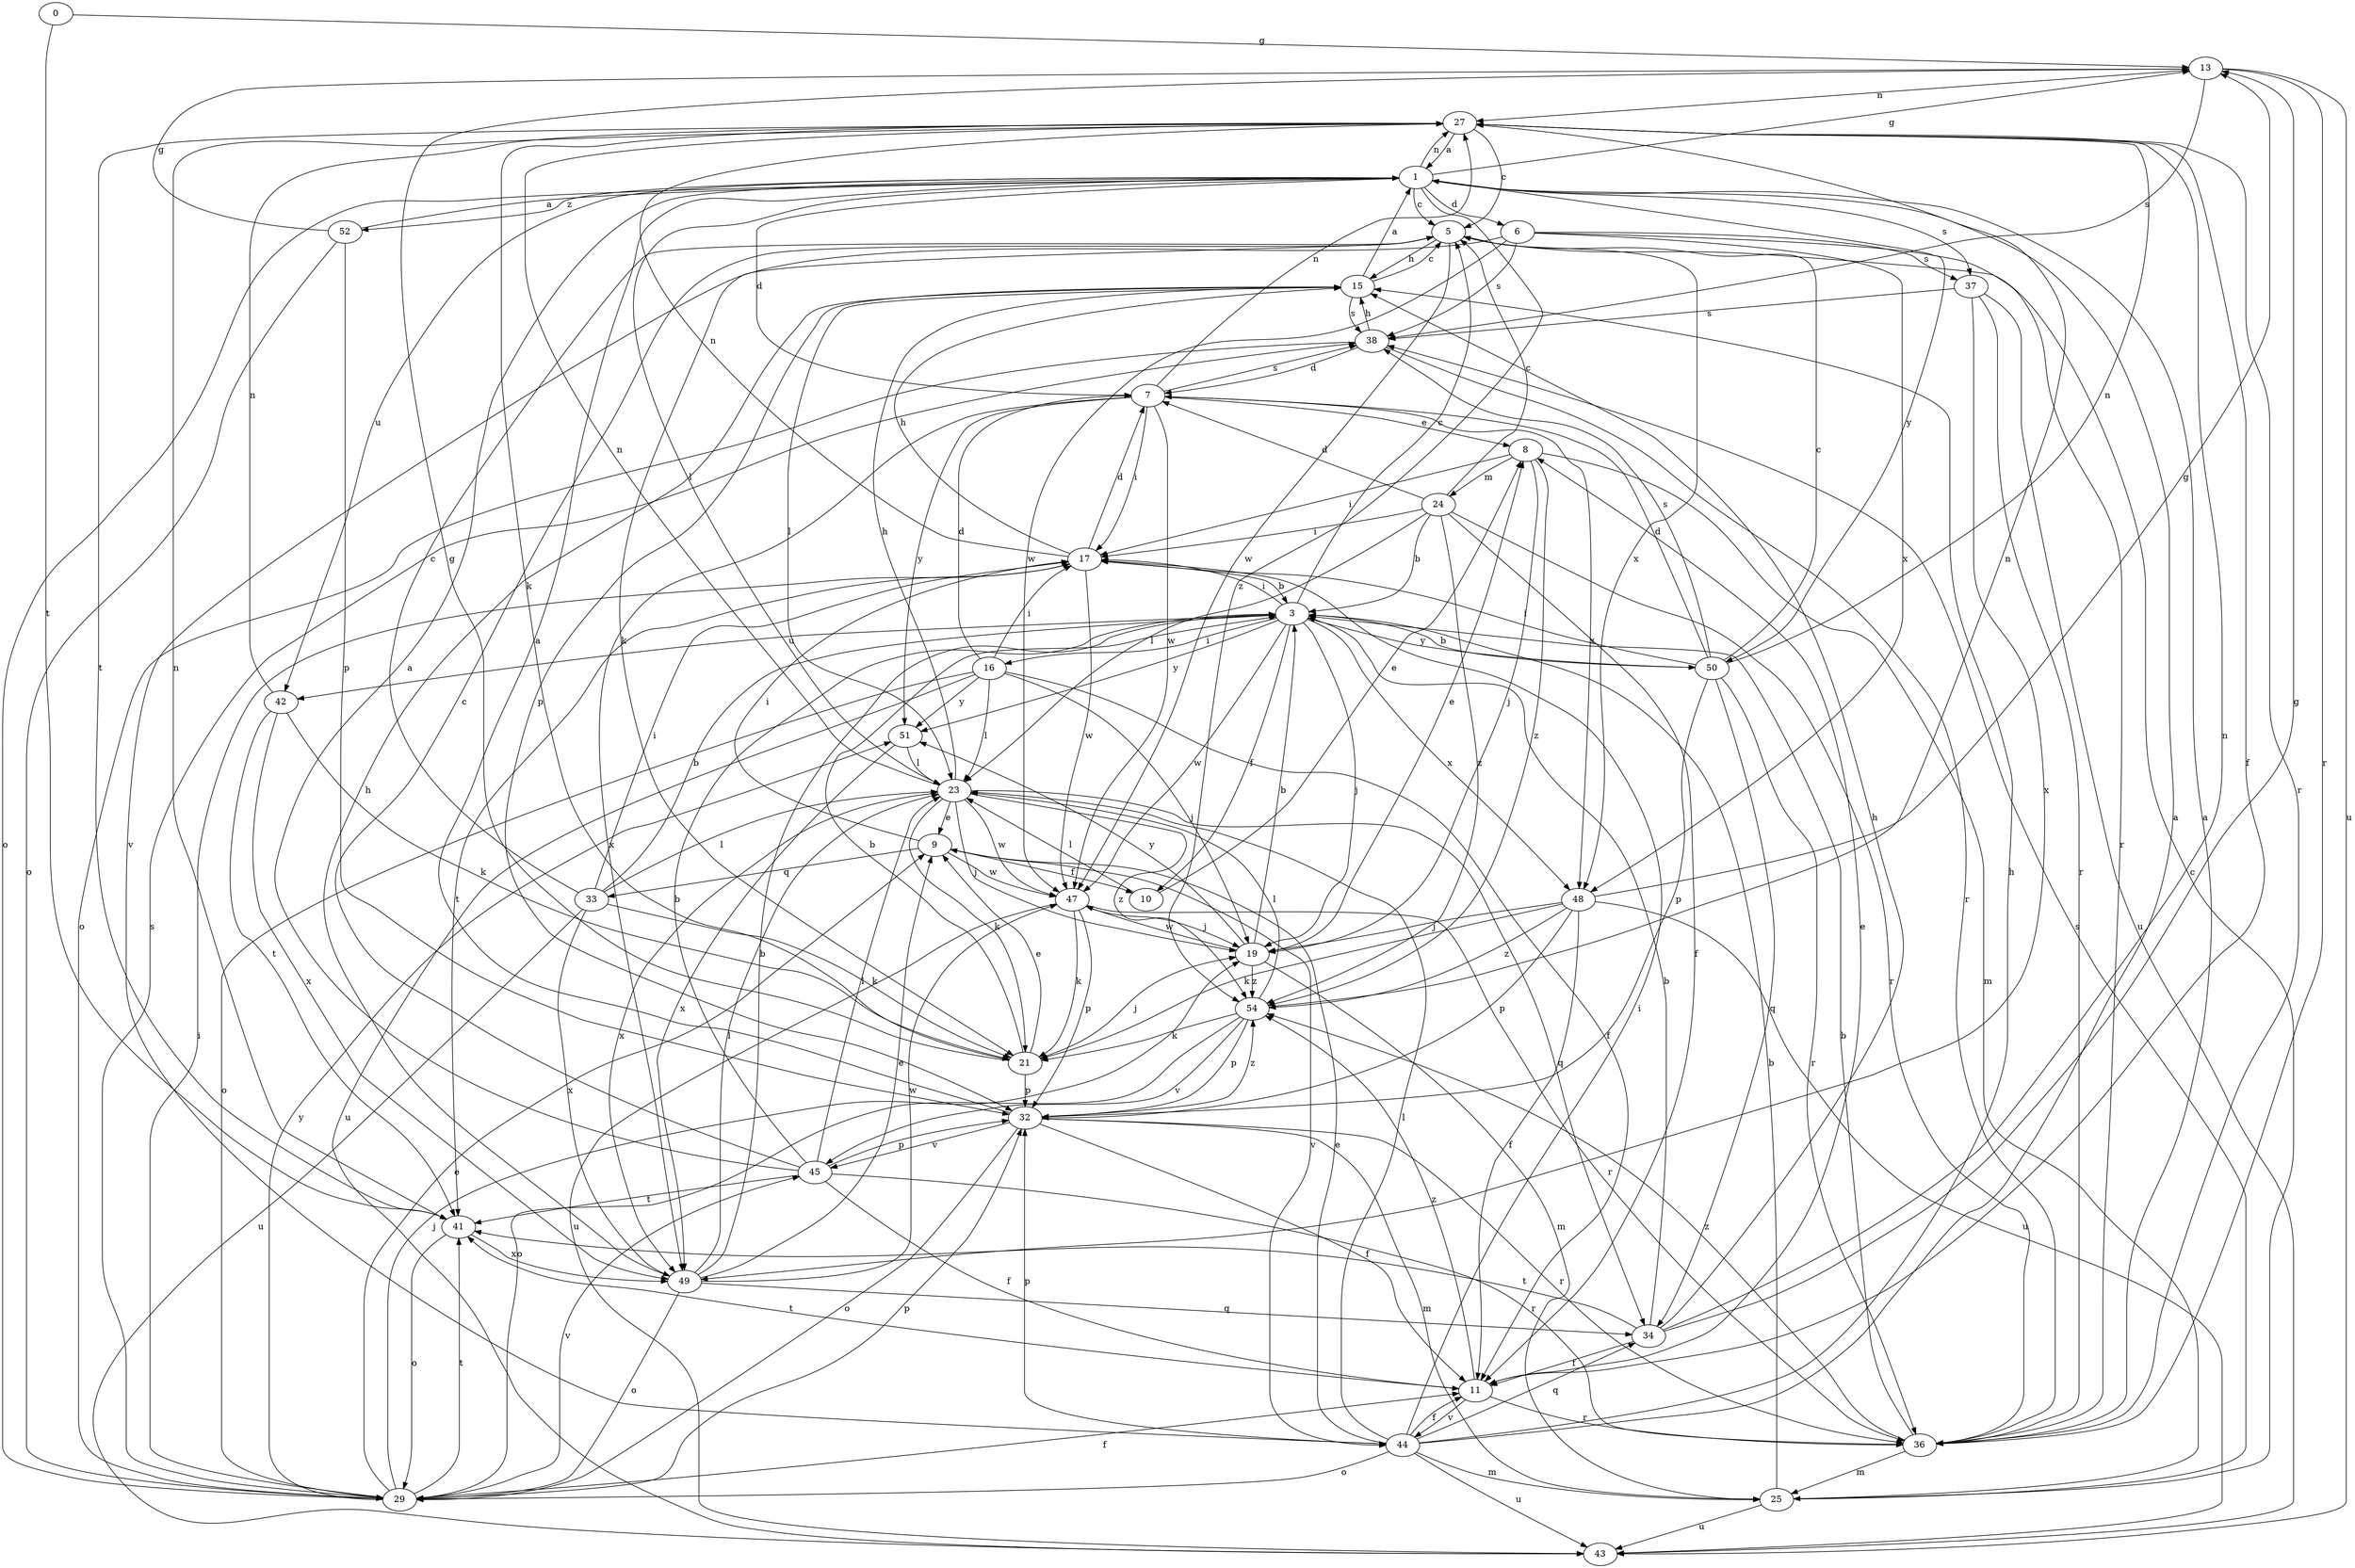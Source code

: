 strict digraph  {
0;
1;
3;
5;
6;
7;
8;
9;
10;
11;
13;
15;
16;
17;
19;
21;
23;
24;
25;
27;
29;
32;
33;
34;
36;
37;
38;
41;
42;
43;
44;
45;
47;
48;
49;
50;
51;
52;
54;
0 -> 13  [label=g];
0 -> 41  [label=t];
1 -> 5  [label=c];
1 -> 6  [label=d];
1 -> 7  [label=d];
1 -> 13  [label=g];
1 -> 23  [label=l];
1 -> 27  [label=n];
1 -> 29  [label=o];
1 -> 37  [label=s];
1 -> 42  [label=u];
1 -> 50  [label=y];
1 -> 52  [label=z];
1 -> 54  [label=z];
3 -> 5  [label=c];
3 -> 10  [label=f];
3 -> 16  [label=i];
3 -> 17  [label=i];
3 -> 19  [label=j];
3 -> 42  [label=u];
3 -> 47  [label=w];
3 -> 48  [label=x];
3 -> 50  [label=y];
3 -> 51  [label=y];
5 -> 15  [label=h];
5 -> 21  [label=k];
5 -> 47  [label=w];
5 -> 48  [label=x];
6 -> 36  [label=r];
6 -> 37  [label=s];
6 -> 38  [label=s];
6 -> 44  [label=v];
6 -> 47  [label=w];
6 -> 48  [label=x];
7 -> 8  [label=e];
7 -> 17  [label=i];
7 -> 27  [label=n];
7 -> 38  [label=s];
7 -> 47  [label=w];
7 -> 48  [label=x];
7 -> 49  [label=x];
7 -> 51  [label=y];
8 -> 17  [label=i];
8 -> 19  [label=j];
8 -> 24  [label=m];
8 -> 25  [label=m];
8 -> 54  [label=z];
9 -> 10  [label=f];
9 -> 17  [label=i];
9 -> 33  [label=q];
9 -> 44  [label=v];
9 -> 47  [label=w];
10 -> 8  [label=e];
10 -> 23  [label=l];
11 -> 8  [label=e];
11 -> 36  [label=r];
11 -> 41  [label=t];
11 -> 44  [label=v];
11 -> 54  [label=z];
13 -> 27  [label=n];
13 -> 36  [label=r];
13 -> 38  [label=s];
13 -> 43  [label=u];
15 -> 1  [label=a];
15 -> 5  [label=c];
15 -> 23  [label=l];
15 -> 32  [label=p];
15 -> 38  [label=s];
16 -> 7  [label=d];
16 -> 11  [label=f];
16 -> 17  [label=i];
16 -> 19  [label=j];
16 -> 23  [label=l];
16 -> 29  [label=o];
16 -> 43  [label=u];
16 -> 51  [label=y];
17 -> 3  [label=b];
17 -> 7  [label=d];
17 -> 15  [label=h];
17 -> 27  [label=n];
17 -> 41  [label=t];
17 -> 47  [label=w];
19 -> 3  [label=b];
19 -> 8  [label=e];
19 -> 25  [label=m];
19 -> 47  [label=w];
19 -> 51  [label=y];
19 -> 54  [label=z];
21 -> 3  [label=b];
21 -> 9  [label=e];
21 -> 13  [label=g];
21 -> 19  [label=j];
21 -> 32  [label=p];
23 -> 9  [label=e];
23 -> 15  [label=h];
23 -> 19  [label=j];
23 -> 21  [label=k];
23 -> 27  [label=n];
23 -> 34  [label=q];
23 -> 47  [label=w];
23 -> 49  [label=x];
23 -> 54  [label=z];
24 -> 3  [label=b];
24 -> 5  [label=c];
24 -> 7  [label=d];
24 -> 11  [label=f];
24 -> 17  [label=i];
24 -> 23  [label=l];
24 -> 36  [label=r];
24 -> 54  [label=z];
25 -> 3  [label=b];
25 -> 5  [label=c];
25 -> 38  [label=s];
25 -> 43  [label=u];
27 -> 1  [label=a];
27 -> 5  [label=c];
27 -> 11  [label=f];
27 -> 21  [label=k];
27 -> 36  [label=r];
27 -> 41  [label=t];
29 -> 9  [label=e];
29 -> 11  [label=f];
29 -> 17  [label=i];
29 -> 19  [label=j];
29 -> 32  [label=p];
29 -> 38  [label=s];
29 -> 41  [label=t];
29 -> 45  [label=v];
29 -> 51  [label=y];
32 -> 1  [label=a];
32 -> 11  [label=f];
32 -> 25  [label=m];
32 -> 29  [label=o];
32 -> 36  [label=r];
32 -> 45  [label=v];
32 -> 54  [label=z];
33 -> 3  [label=b];
33 -> 5  [label=c];
33 -> 17  [label=i];
33 -> 21  [label=k];
33 -> 23  [label=l];
33 -> 43  [label=u];
33 -> 49  [label=x];
34 -> 3  [label=b];
34 -> 11  [label=f];
34 -> 13  [label=g];
34 -> 15  [label=h];
34 -> 27  [label=n];
34 -> 41  [label=t];
36 -> 1  [label=a];
36 -> 3  [label=b];
36 -> 25  [label=m];
36 -> 54  [label=z];
37 -> 36  [label=r];
37 -> 38  [label=s];
37 -> 43  [label=u];
37 -> 49  [label=x];
38 -> 7  [label=d];
38 -> 15  [label=h];
38 -> 29  [label=o];
38 -> 36  [label=r];
41 -> 27  [label=n];
41 -> 29  [label=o];
41 -> 49  [label=x];
42 -> 21  [label=k];
42 -> 27  [label=n];
42 -> 41  [label=t];
42 -> 49  [label=x];
44 -> 1  [label=a];
44 -> 9  [label=e];
44 -> 11  [label=f];
44 -> 15  [label=h];
44 -> 17  [label=i];
44 -> 23  [label=l];
44 -> 25  [label=m];
44 -> 29  [label=o];
44 -> 32  [label=p];
44 -> 34  [label=q];
44 -> 43  [label=u];
45 -> 1  [label=a];
45 -> 3  [label=b];
45 -> 5  [label=c];
45 -> 11  [label=f];
45 -> 23  [label=l];
45 -> 32  [label=p];
45 -> 36  [label=r];
45 -> 41  [label=t];
47 -> 19  [label=j];
47 -> 21  [label=k];
47 -> 32  [label=p];
47 -> 36  [label=r];
47 -> 43  [label=u];
48 -> 11  [label=f];
48 -> 13  [label=g];
48 -> 19  [label=j];
48 -> 21  [label=k];
48 -> 32  [label=p];
48 -> 43  [label=u];
48 -> 54  [label=z];
49 -> 3  [label=b];
49 -> 9  [label=e];
49 -> 15  [label=h];
49 -> 23  [label=l];
49 -> 29  [label=o];
49 -> 34  [label=q];
49 -> 47  [label=w];
50 -> 3  [label=b];
50 -> 5  [label=c];
50 -> 7  [label=d];
50 -> 17  [label=i];
50 -> 27  [label=n];
50 -> 32  [label=p];
50 -> 34  [label=q];
50 -> 36  [label=r];
50 -> 38  [label=s];
51 -> 23  [label=l];
51 -> 49  [label=x];
52 -> 1  [label=a];
52 -> 13  [label=g];
52 -> 29  [label=o];
52 -> 32  [label=p];
54 -> 21  [label=k];
54 -> 23  [label=l];
54 -> 27  [label=n];
54 -> 29  [label=o];
54 -> 32  [label=p];
54 -> 45  [label=v];
}
